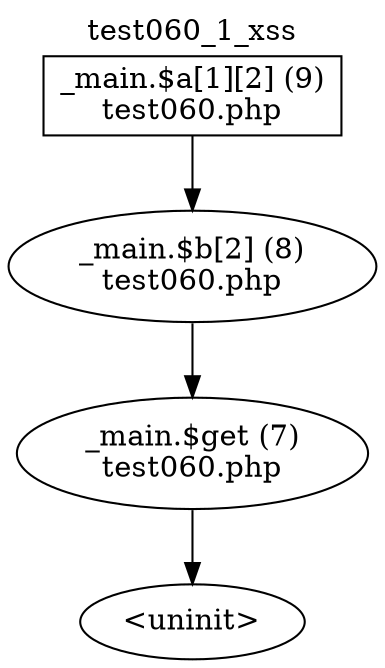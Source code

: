 digraph cfg {
  label="test060_1_xss";
  labelloc=t;
  n1 [shape=box, label="_main.$a[1][2] (9)\ntest060.php"];
  n2 [shape=ellipse, label="_main.$b[2] (8)\ntest060.php"];
  n3 [shape=ellipse, label="_main.$get (7)\ntest060.php"];
  n4 [shape=ellipse, label="<uninit>"];
  n1 -> n2;
  n2 -> n3;
  n3 -> n4;
}
